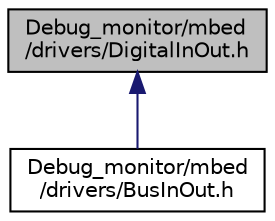 digraph "Debug_monitor/mbed/drivers/DigitalInOut.h"
{
 // LATEX_PDF_SIZE
  edge [fontname="Helvetica",fontsize="10",labelfontname="Helvetica",labelfontsize="10"];
  node [fontname="Helvetica",fontsize="10",shape=record];
  Node1 [label="Debug_monitor/mbed\l/drivers/DigitalInOut.h",height=0.2,width=0.4,color="black", fillcolor="grey75", style="filled", fontcolor="black",tooltip=" "];
  Node1 -> Node2 [dir="back",color="midnightblue",fontsize="10",style="solid",fontname="Helvetica"];
  Node2 [label="Debug_monitor/mbed\l/drivers/BusInOut.h",height=0.2,width=0.4,color="black", fillcolor="white", style="filled",URL="$_bus_in_out_8h.html",tooltip=" "];
}
